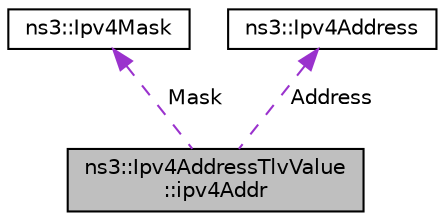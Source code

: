 digraph "ns3::Ipv4AddressTlvValue::ipv4Addr"
{
 // LATEX_PDF_SIZE
  edge [fontname="Helvetica",fontsize="10",labelfontname="Helvetica",labelfontsize="10"];
  node [fontname="Helvetica",fontsize="10",shape=record];
  Node1 [label="ns3::Ipv4AddressTlvValue\l::ipv4Addr",height=0.2,width=0.4,color="black", fillcolor="grey75", style="filled", fontcolor="black",tooltip="ipv4Addr structure"];
  Node2 -> Node1 [dir="back",color="darkorchid3",fontsize="10",style="dashed",label=" Mask" ,fontname="Helvetica"];
  Node2 [label="ns3::Ipv4Mask",height=0.2,width=0.4,color="black", fillcolor="white", style="filled",URL="$classns3_1_1_ipv4_mask.html",tooltip="a class to represent an Ipv4 address mask"];
  Node3 -> Node1 [dir="back",color="darkorchid3",fontsize="10",style="dashed",label=" Address" ,fontname="Helvetica"];
  Node3 [label="ns3::Ipv4Address",height=0.2,width=0.4,color="black", fillcolor="white", style="filled",URL="$classns3_1_1_ipv4_address.html",tooltip="Ipv4 addresses are stored in host order in this class."];
}
